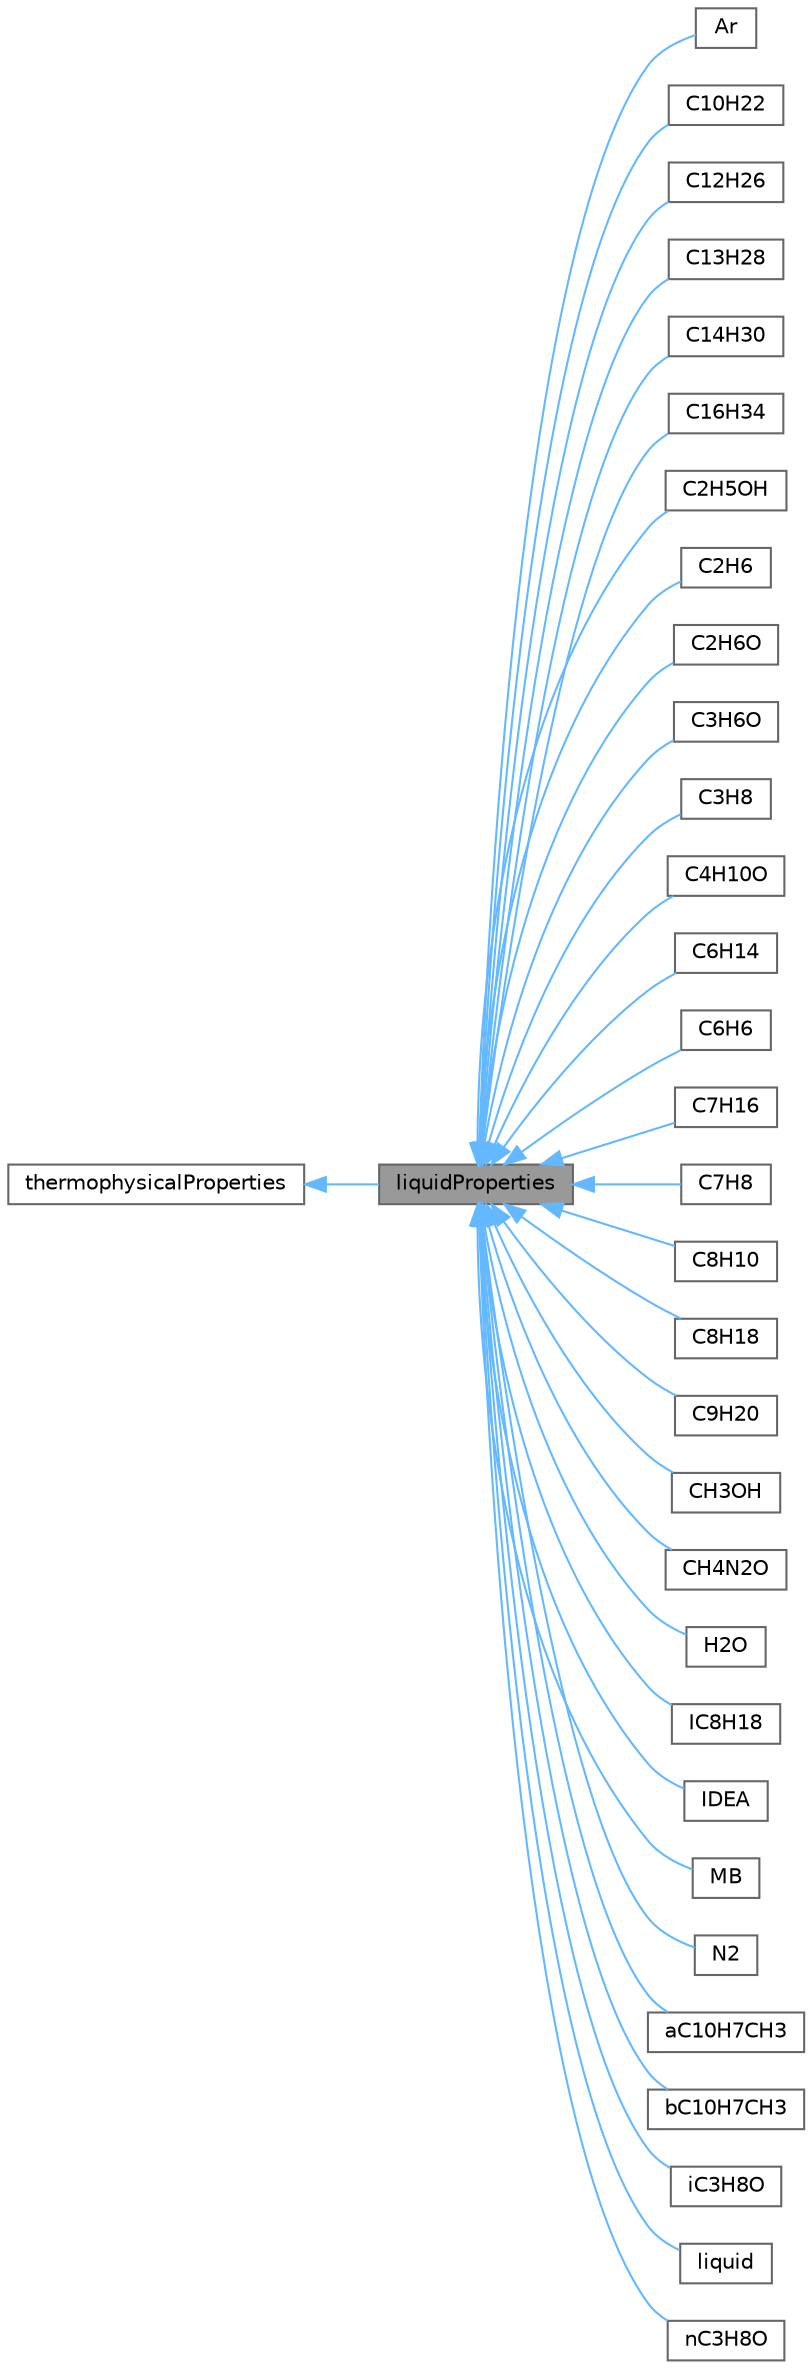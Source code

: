 digraph "liquidProperties"
{
 // LATEX_PDF_SIZE
  bgcolor="transparent";
  edge [fontname=Helvetica,fontsize=10,labelfontname=Helvetica,labelfontsize=10];
  node [fontname=Helvetica,fontsize=10,shape=box,height=0.2,width=0.4];
  rankdir="LR";
  Node1 [id="Node000001",label="liquidProperties",height=0.2,width=0.4,color="gray40", fillcolor="grey60", style="filled", fontcolor="black",tooltip="The thermophysical properties of a liquid."];
  Node2 -> Node1 [id="edge1_Node000001_Node000002",dir="back",color="steelblue1",style="solid",tooltip=" "];
  Node2 [id="Node000002",label="thermophysicalProperties",height=0.2,width=0.4,color="gray40", fillcolor="white", style="filled",URL="$classFoam_1_1thermophysicalProperties.html",tooltip="Base-class for thermophysical properties of solids, liquids and gases providing an interface compatib..."];
  Node1 -> Node3 [id="edge2_Node000001_Node000003",dir="back",color="steelblue1",style="solid",tooltip=" "];
  Node3 [id="Node000003",label="Ar",height=0.2,width=0.4,color="gray40", fillcolor="white", style="filled",URL="$classFoam_1_1Ar.html",tooltip="Liquid Ar."];
  Node1 -> Node4 [id="edge3_Node000001_Node000004",dir="back",color="steelblue1",style="solid",tooltip=" "];
  Node4 [id="Node000004",label="C10H22",height=0.2,width=0.4,color="gray40", fillcolor="white", style="filled",URL="$classFoam_1_1C10H22.html",tooltip="nDecane"];
  Node1 -> Node5 [id="edge4_Node000001_Node000005",dir="back",color="steelblue1",style="solid",tooltip=" "];
  Node5 [id="Node000005",label="C12H26",height=0.2,width=0.4,color="gray40", fillcolor="white", style="filled",URL="$classFoam_1_1C12H26.html",tooltip="nDodecane"];
  Node1 -> Node6 [id="edge5_Node000001_Node000006",dir="back",color="steelblue1",style="solid",tooltip=" "];
  Node6 [id="Node000006",label="C13H28",height=0.2,width=0.4,color="gray40", fillcolor="white", style="filled",URL="$classFoam_1_1C13H28.html",tooltip="nTriDecane"];
  Node1 -> Node7 [id="edge6_Node000001_Node000007",dir="back",color="steelblue1",style="solid",tooltip=" "];
  Node7 [id="Node000007",label="C14H30",height=0.2,width=0.4,color="gray40", fillcolor="white", style="filled",URL="$classFoam_1_1C14H30.html",tooltip="nTetraDecane"];
  Node1 -> Node8 [id="edge7_Node000001_Node000008",dir="back",color="steelblue1",style="solid",tooltip=" "];
  Node8 [id="Node000008",label="C16H34",height=0.2,width=0.4,color="gray40", fillcolor="white", style="filled",URL="$classFoam_1_1C16H34.html",tooltip="nHexaDecane"];
  Node1 -> Node9 [id="edge8_Node000001_Node000009",dir="back",color="steelblue1",style="solid",tooltip=" "];
  Node9 [id="Node000009",label="C2H5OH",height=0.2,width=0.4,color="gray40", fillcolor="white", style="filled",URL="$classFoam_1_1C2H5OH.html",tooltip="ethanol"];
  Node1 -> Node10 [id="edge9_Node000001_Node000010",dir="back",color="steelblue1",style="solid",tooltip=" "];
  Node10 [id="Node000010",label="C2H6",height=0.2,width=0.4,color="gray40", fillcolor="white", style="filled",URL="$classFoam_1_1C2H6.html",tooltip="ethane"];
  Node1 -> Node11 [id="edge10_Node000001_Node000011",dir="back",color="steelblue1",style="solid",tooltip=" "];
  Node11 [id="Node000011",label="C2H6O",height=0.2,width=0.4,color="gray40", fillcolor="white", style="filled",URL="$classFoam_1_1C2H6O.html",tooltip="diMethylEther"];
  Node1 -> Node12 [id="edge11_Node000001_Node000012",dir="back",color="steelblue1",style="solid",tooltip=" "];
  Node12 [id="Node000012",label="C3H6O",height=0.2,width=0.4,color="gray40", fillcolor="white", style="filled",URL="$classFoam_1_1C3H6O.html",tooltip="acetone"];
  Node1 -> Node13 [id="edge12_Node000001_Node000013",dir="back",color="steelblue1",style="solid",tooltip=" "];
  Node13 [id="Node000013",label="C3H8",height=0.2,width=0.4,color="gray40", fillcolor="white", style="filled",URL="$classFoam_1_1C3H8.html",tooltip="propane"];
  Node1 -> Node14 [id="edge13_Node000001_Node000014",dir="back",color="steelblue1",style="solid",tooltip=" "];
  Node14 [id="Node000014",label="C4H10O",height=0.2,width=0.4,color="gray40", fillcolor="white", style="filled",URL="$classFoam_1_1C4H10O.html",tooltip="diEthylEther"];
  Node1 -> Node15 [id="edge14_Node000001_Node000015",dir="back",color="steelblue1",style="solid",tooltip=" "];
  Node15 [id="Node000015",label="C6H14",height=0.2,width=0.4,color="gray40", fillcolor="white", style="filled",URL="$classFoam_1_1C6H14.html",tooltip="nHexane"];
  Node1 -> Node16 [id="edge15_Node000001_Node000016",dir="back",color="steelblue1",style="solid",tooltip=" "];
  Node16 [id="Node000016",label="C6H6",height=0.2,width=0.4,color="gray40", fillcolor="white", style="filled",URL="$classFoam_1_1C6H6.html",tooltip="benzene"];
  Node1 -> Node17 [id="edge16_Node000001_Node000017",dir="back",color="steelblue1",style="solid",tooltip=" "];
  Node17 [id="Node000017",label="C7H16",height=0.2,width=0.4,color="gray40", fillcolor="white", style="filled",URL="$classFoam_1_1C7H16.html",tooltip="nHeptane"];
  Node1 -> Node18 [id="edge17_Node000001_Node000018",dir="back",color="steelblue1",style="solid",tooltip=" "];
  Node18 [id="Node000018",label="C7H8",height=0.2,width=0.4,color="gray40", fillcolor="white", style="filled",URL="$classFoam_1_1C7H8.html",tooltip="toluene"];
  Node1 -> Node19 [id="edge18_Node000001_Node000019",dir="back",color="steelblue1",style="solid",tooltip=" "];
  Node19 [id="Node000019",label="C8H10",height=0.2,width=0.4,color="gray40", fillcolor="white", style="filled",URL="$classFoam_1_1C8H10.html",tooltip="ethylBenzene"];
  Node1 -> Node20 [id="edge19_Node000001_Node000020",dir="back",color="steelblue1",style="solid",tooltip=" "];
  Node20 [id="Node000020",label="C8H18",height=0.2,width=0.4,color="gray40", fillcolor="white", style="filled",URL="$classFoam_1_1C8H18.html",tooltip="nOctane"];
  Node1 -> Node21 [id="edge20_Node000001_Node000021",dir="back",color="steelblue1",style="solid",tooltip=" "];
  Node21 [id="Node000021",label="C9H20",height=0.2,width=0.4,color="gray40", fillcolor="white", style="filled",URL="$classFoam_1_1C9H20.html",tooltip="nNonane"];
  Node1 -> Node22 [id="edge21_Node000001_Node000022",dir="back",color="steelblue1",style="solid",tooltip=" "];
  Node22 [id="Node000022",label="CH3OH",height=0.2,width=0.4,color="gray40", fillcolor="white", style="filled",URL="$classFoam_1_1CH3OH.html",tooltip="methanol"];
  Node1 -> Node23 [id="edge22_Node000001_Node000023",dir="back",color="steelblue1",style="solid",tooltip=" "];
  Node23 [id="Node000023",label="CH4N2O",height=0.2,width=0.4,color="gray40", fillcolor="white", style="filled",URL="$classFoam_1_1CH4N2O.html",tooltip="urea, note that some of the properties are unavailable in the literature and have been copied from wa..."];
  Node1 -> Node24 [id="edge23_Node000001_Node000024",dir="back",color="steelblue1",style="solid",tooltip=" "];
  Node24 [id="Node000024",label="H2O",height=0.2,width=0.4,color="gray40", fillcolor="white", style="filled",URL="$classFoam_1_1H2O.html",tooltip="water"];
  Node1 -> Node25 [id="edge24_Node000001_Node000025",dir="back",color="steelblue1",style="solid",tooltip=" "];
  Node25 [id="Node000025",label="IC8H18",height=0.2,width=0.4,color="gray40", fillcolor="white", style="filled",URL="$classFoam_1_1IC8H18.html",tooltip="iso-Octane"];
  Node1 -> Node26 [id="edge25_Node000001_Node000026",dir="back",color="steelblue1",style="solid",tooltip=" "];
  Node26 [id="Node000026",label="IDEA",height=0.2,width=0.4,color="gray40", fillcolor="white", style="filled",URL="$classFoam_1_1IDEA.html",tooltip="The IDEA fuel is constructed by adding 30% alphaMethylNaphthalene with 70% n-decane."];
  Node1 -> Node27 [id="edge26_Node000001_Node000027",dir="back",color="steelblue1",style="solid",tooltip=" "];
  Node27 [id="Node000027",label="MB",height=0.2,width=0.4,color="gray40", fillcolor="white", style="filled",URL="$classFoam_1_1MB.html",tooltip="Liquid nC3H7COOCH3 or (MB) methyl butyrate (used for biodiesel surrogate)"];
  Node1 -> Node28 [id="edge27_Node000001_Node000028",dir="back",color="steelblue1",style="solid",tooltip=" "];
  Node28 [id="Node000028",label="N2",height=0.2,width=0.4,color="gray40", fillcolor="white", style="filled",URL="$classFoam_1_1N2.html",tooltip="Liquid N2."];
  Node1 -> Node29 [id="edge28_Node000001_Node000029",dir="back",color="steelblue1",style="solid",tooltip=" "];
  Node29 [id="Node000029",label="aC10H7CH3",height=0.2,width=0.4,color="gray40", fillcolor="white", style="filled",URL="$classFoam_1_1aC10H7CH3.html",tooltip="alphaMethylNaphthalene"];
  Node1 -> Node30 [id="edge29_Node000001_Node000030",dir="back",color="steelblue1",style="solid",tooltip=" "];
  Node30 [id="Node000030",label="bC10H7CH3",height=0.2,width=0.4,color="gray40", fillcolor="white", style="filled",URL="$classFoam_1_1bC10H7CH3.html",tooltip="betaMethylNaphthalene"];
  Node1 -> Node31 [id="edge30_Node000001_Node000031",dir="back",color="steelblue1",style="solid",tooltip=" "];
  Node31 [id="Node000031",label="iC3H8O",height=0.2,width=0.4,color="gray40", fillcolor="white", style="filled",URL="$classFoam_1_1iC3H8O.html",tooltip="iso-propanol"];
  Node1 -> Node32 [id="edge31_Node000001_Node000032",dir="back",color="steelblue1",style="solid",tooltip=" "];
  Node32 [id="Node000032",label="liquid",height=0.2,width=0.4,color="gray40", fillcolor="white", style="filled",URL="$classFoam_1_1liquid.html",tooltip="Generic thermophysical properties class for a liquid in which the functions and coefficients for each..."];
  Node1 -> Node33 [id="edge32_Node000001_Node000033",dir="back",color="steelblue1",style="solid",tooltip=" "];
  Node33 [id="Node000033",label="nC3H8O",height=0.2,width=0.4,color="gray40", fillcolor="white", style="filled",URL="$classFoam_1_1nC3H8O.html",tooltip="propanol"];
}
